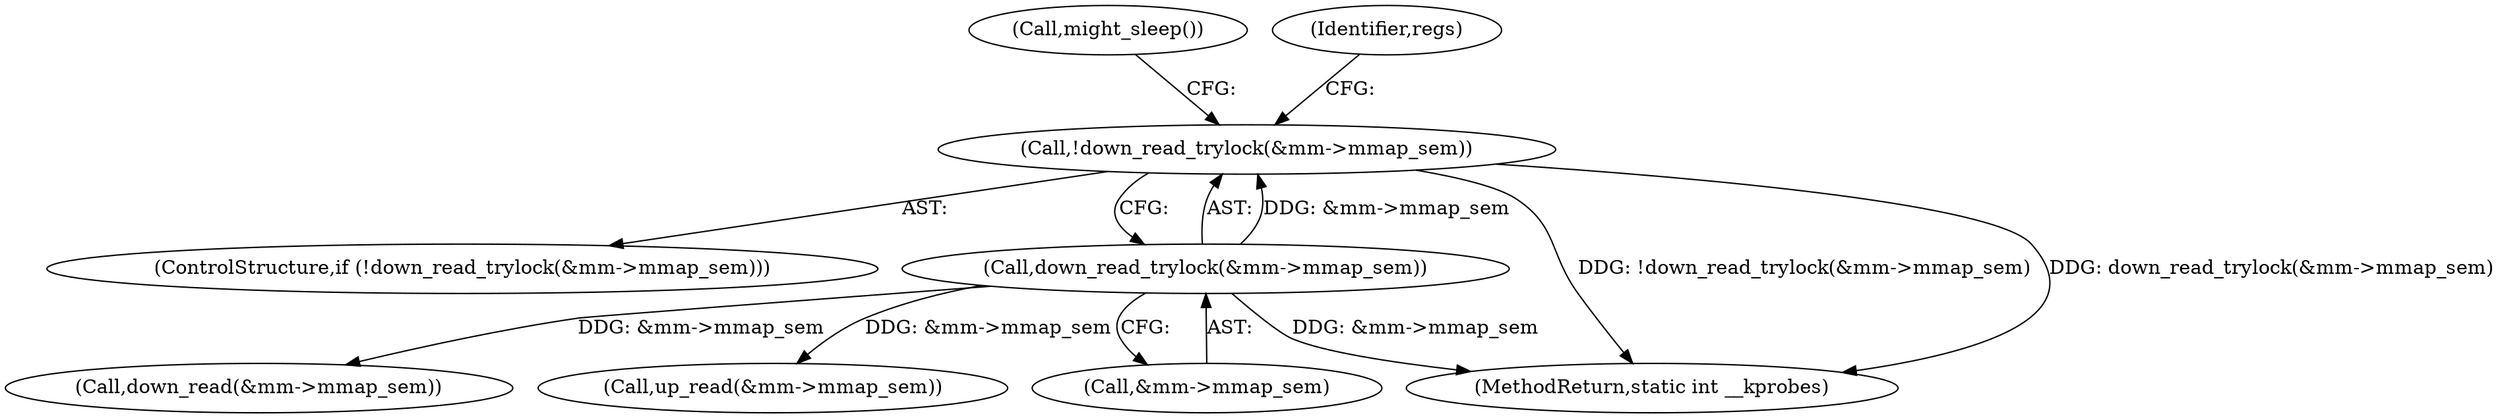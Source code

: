 digraph "0_linux_5a0fdfada3a2aa50d7b947a2e958bf00cbe0d830_0@API" {
"1000186" [label="(Call,!down_read_trylock(&mm->mmap_sem))"];
"1000187" [label="(Call,down_read_trylock(&mm->mmap_sem))"];
"1000185" [label="(ControlStructure,if (!down_read_trylock(&mm->mmap_sem)))"];
"1000205" [label="(Call,down_read(&mm->mmap_sem))"];
"1000212" [label="(Call,might_sleep())"];
"1000356" [label="(MethodReturn,static int __kprobes)"];
"1000197" [label="(Identifier,regs)"];
"1000285" [label="(Call,up_read(&mm->mmap_sem))"];
"1000187" [label="(Call,down_read_trylock(&mm->mmap_sem))"];
"1000188" [label="(Call,&mm->mmap_sem)"];
"1000186" [label="(Call,!down_read_trylock(&mm->mmap_sem))"];
"1000186" -> "1000185"  [label="AST: "];
"1000186" -> "1000187"  [label="CFG: "];
"1000187" -> "1000186"  [label="AST: "];
"1000197" -> "1000186"  [label="CFG: "];
"1000212" -> "1000186"  [label="CFG: "];
"1000186" -> "1000356"  [label="DDG: !down_read_trylock(&mm->mmap_sem)"];
"1000186" -> "1000356"  [label="DDG: down_read_trylock(&mm->mmap_sem)"];
"1000187" -> "1000186"  [label="DDG: &mm->mmap_sem"];
"1000187" -> "1000188"  [label="CFG: "];
"1000188" -> "1000187"  [label="AST: "];
"1000187" -> "1000356"  [label="DDG: &mm->mmap_sem"];
"1000187" -> "1000205"  [label="DDG: &mm->mmap_sem"];
"1000187" -> "1000285"  [label="DDG: &mm->mmap_sem"];
}
